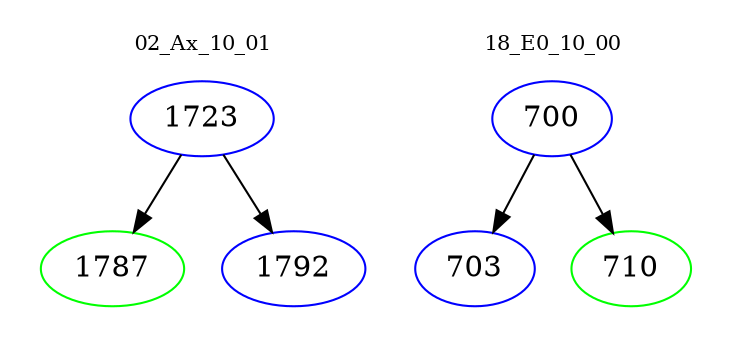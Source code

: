 digraph{
subgraph cluster_0 {
color = white
label = "02_Ax_10_01";
fontsize=10;
T0_1723 [label="1723", color="blue"]
T0_1723 -> T0_1787 [color="black"]
T0_1787 [label="1787", color="green"]
T0_1723 -> T0_1792 [color="black"]
T0_1792 [label="1792", color="blue"]
}
subgraph cluster_1 {
color = white
label = "18_E0_10_00";
fontsize=10;
T1_700 [label="700", color="blue"]
T1_700 -> T1_703 [color="black"]
T1_703 [label="703", color="blue"]
T1_700 -> T1_710 [color="black"]
T1_710 [label="710", color="green"]
}
}
